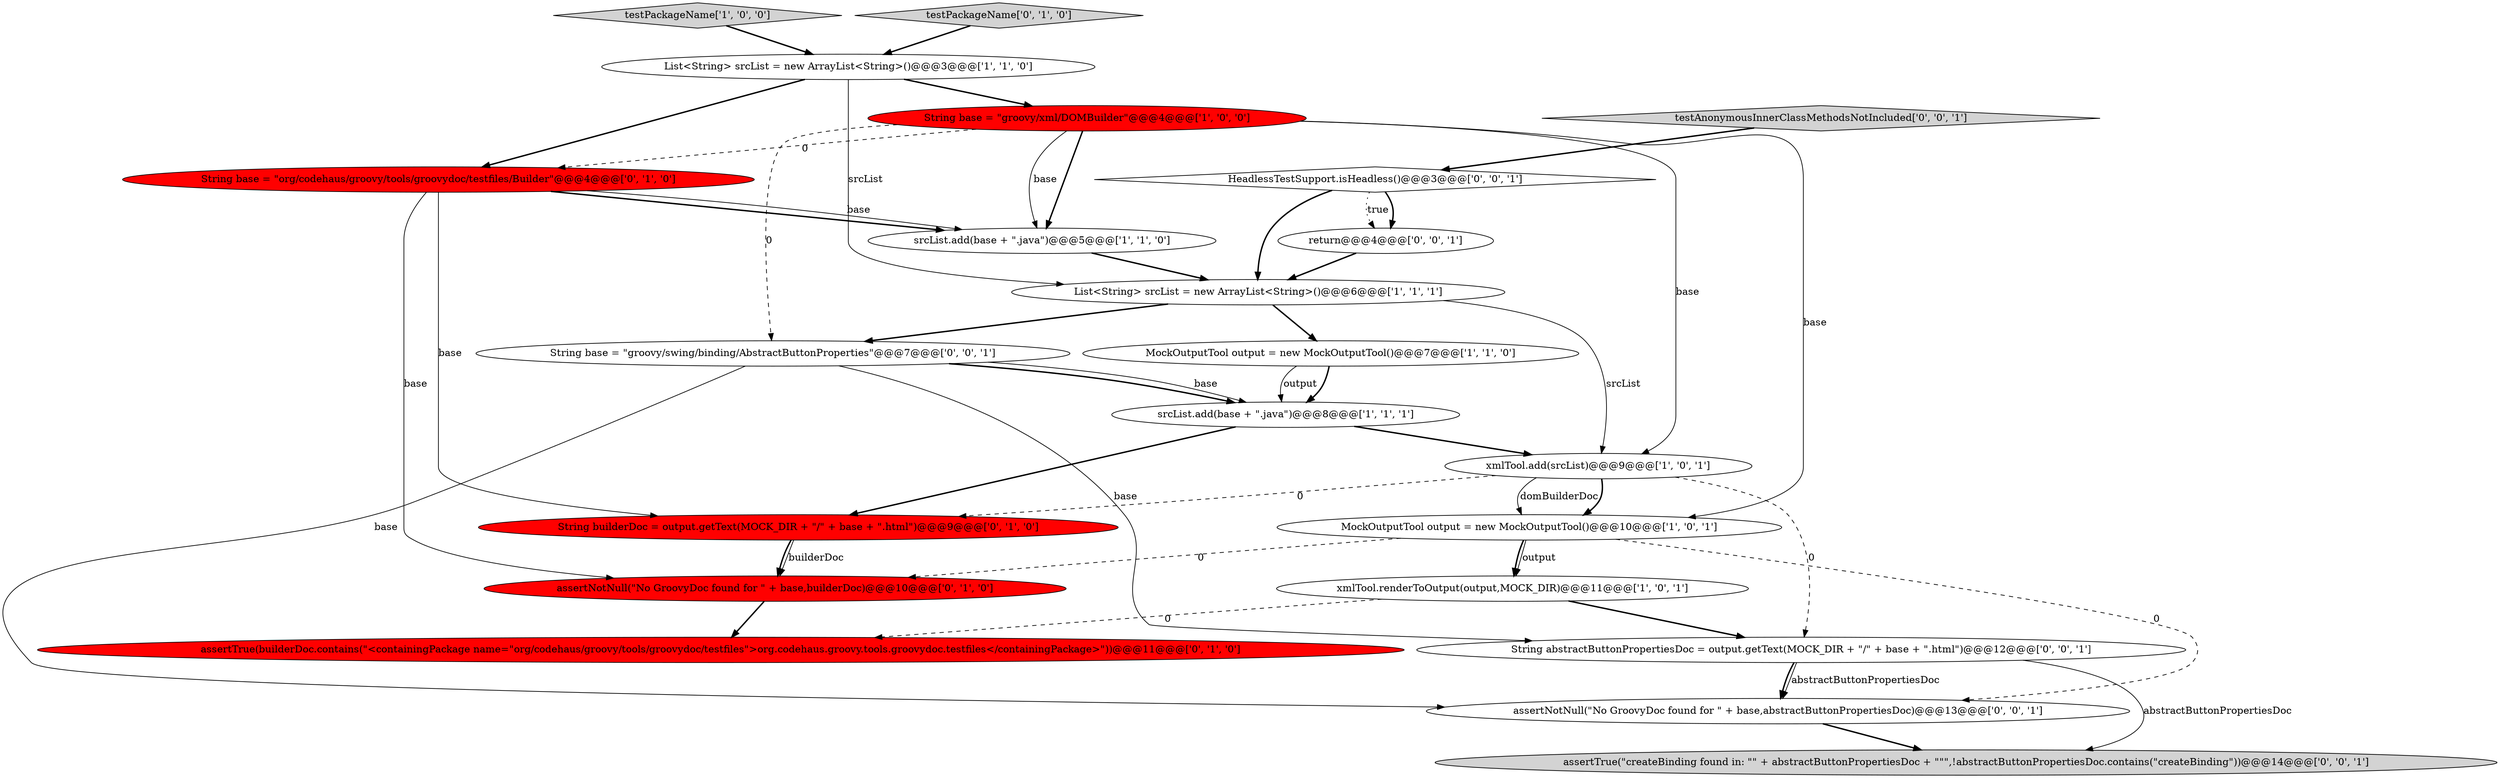 digraph {
15 [style = filled, label = "HeadlessTestSupport.isHeadless()@@@3@@@['0', '0', '1']", fillcolor = white, shape = diamond image = "AAA0AAABBB3BBB"];
11 [style = filled, label = "String base = \"org/codehaus/groovy/tools/groovydoc/testfiles/Builder\"@@@4@@@['0', '1', '0']", fillcolor = red, shape = ellipse image = "AAA1AAABBB2BBB"];
4 [style = filled, label = "List<String> srcList = new ArrayList<String>()@@@6@@@['1', '1', '1']", fillcolor = white, shape = ellipse image = "AAA0AAABBB1BBB"];
7 [style = filled, label = "MockOutputTool output = new MockOutputTool()@@@7@@@['1', '1', '0']", fillcolor = white, shape = ellipse image = "AAA0AAABBB1BBB"];
16 [style = filled, label = "assertNotNull(\"No GroovyDoc found for \" + base,abstractButtonPropertiesDoc)@@@13@@@['0', '0', '1']", fillcolor = white, shape = ellipse image = "AAA0AAABBB3BBB"];
21 [style = filled, label = "return@@@4@@@['0', '0', '1']", fillcolor = white, shape = ellipse image = "AAA0AAABBB3BBB"];
2 [style = filled, label = "String base = \"groovy/xml/DOMBuilder\"@@@4@@@['1', '0', '0']", fillcolor = red, shape = ellipse image = "AAA1AAABBB1BBB"];
6 [style = filled, label = "testPackageName['1', '0', '0']", fillcolor = lightgray, shape = diamond image = "AAA0AAABBB1BBB"];
17 [style = filled, label = "assertTrue(\"createBinding found in: \"\" + abstractButtonPropertiesDoc + \"\"\",!abstractButtonPropertiesDoc.contains(\"createBinding\"))@@@14@@@['0', '0', '1']", fillcolor = lightgray, shape = ellipse image = "AAA0AAABBB3BBB"];
3 [style = filled, label = "srcList.add(base + \".java\")@@@5@@@['1', '1', '0']", fillcolor = white, shape = ellipse image = "AAA0AAABBB1BBB"];
10 [style = filled, label = "testPackageName['0', '1', '0']", fillcolor = lightgray, shape = diamond image = "AAA0AAABBB2BBB"];
19 [style = filled, label = "String base = \"groovy/swing/binding/AbstractButtonProperties\"@@@7@@@['0', '0', '1']", fillcolor = white, shape = ellipse image = "AAA0AAABBB3BBB"];
8 [style = filled, label = "srcList.add(base + \".java\")@@@8@@@['1', '1', '1']", fillcolor = white, shape = ellipse image = "AAA0AAABBB1BBB"];
9 [style = filled, label = "List<String> srcList = new ArrayList<String>()@@@3@@@['1', '1', '0']", fillcolor = white, shape = ellipse image = "AAA0AAABBB1BBB"];
20 [style = filled, label = "testAnonymousInnerClassMethodsNotIncluded['0', '0', '1']", fillcolor = lightgray, shape = diamond image = "AAA0AAABBB3BBB"];
5 [style = filled, label = "xmlTool.renderToOutput(output,MOCK_DIR)@@@11@@@['1', '0', '1']", fillcolor = white, shape = ellipse image = "AAA0AAABBB1BBB"];
14 [style = filled, label = "String builderDoc = output.getText(MOCK_DIR + \"/\" + base + \".html\")@@@9@@@['0', '1', '0']", fillcolor = red, shape = ellipse image = "AAA1AAABBB2BBB"];
0 [style = filled, label = "MockOutputTool output = new MockOutputTool()@@@10@@@['1', '0', '1']", fillcolor = white, shape = ellipse image = "AAA0AAABBB1BBB"];
18 [style = filled, label = "String abstractButtonPropertiesDoc = output.getText(MOCK_DIR + \"/\" + base + \".html\")@@@12@@@['0', '0', '1']", fillcolor = white, shape = ellipse image = "AAA0AAABBB3BBB"];
1 [style = filled, label = "xmlTool.add(srcList)@@@9@@@['1', '0', '1']", fillcolor = white, shape = ellipse image = "AAA0AAABBB1BBB"];
12 [style = filled, label = "assertNotNull(\"No GroovyDoc found for \" + base,builderDoc)@@@10@@@['0', '1', '0']", fillcolor = red, shape = ellipse image = "AAA1AAABBB2BBB"];
13 [style = filled, label = "assertTrue(builderDoc.contains(\"<containingPackage name=\"org/codehaus/groovy/tools/groovydoc/testfiles\">org.codehaus.groovy.tools.groovydoc.testfiles</containingPackage>\"))@@@11@@@['0', '1', '0']", fillcolor = red, shape = ellipse image = "AAA1AAABBB2BBB"];
18->16 [style = solid, label="abstractButtonPropertiesDoc"];
1->0 [style = solid, label="domBuilderDoc"];
5->13 [style = dashed, label="0"];
2->19 [style = dashed, label="0"];
9->11 [style = bold, label=""];
1->14 [style = dashed, label="0"];
9->2 [style = bold, label=""];
15->21 [style = bold, label=""];
18->17 [style = solid, label="abstractButtonPropertiesDoc"];
2->0 [style = solid, label="base"];
2->3 [style = bold, label=""];
14->12 [style = solid, label="builderDoc"];
4->19 [style = bold, label=""];
0->16 [style = dashed, label="0"];
8->14 [style = bold, label=""];
11->12 [style = solid, label="base"];
1->18 [style = dashed, label="0"];
5->18 [style = bold, label=""];
1->0 [style = bold, label=""];
16->17 [style = bold, label=""];
0->12 [style = dashed, label="0"];
15->21 [style = dotted, label="true"];
4->1 [style = solid, label="srcList"];
0->5 [style = solid, label="output"];
7->8 [style = bold, label=""];
3->4 [style = bold, label=""];
19->8 [style = bold, label=""];
4->7 [style = bold, label=""];
2->3 [style = solid, label="base"];
8->1 [style = bold, label=""];
12->13 [style = bold, label=""];
19->8 [style = solid, label="base"];
11->3 [style = bold, label=""];
11->3 [style = solid, label="base"];
14->12 [style = bold, label=""];
15->4 [style = bold, label=""];
9->4 [style = solid, label="srcList"];
2->11 [style = dashed, label="0"];
19->18 [style = solid, label="base"];
10->9 [style = bold, label=""];
19->16 [style = solid, label="base"];
2->1 [style = solid, label="base"];
6->9 [style = bold, label=""];
11->14 [style = solid, label="base"];
7->8 [style = solid, label="output"];
20->15 [style = bold, label=""];
0->5 [style = bold, label=""];
21->4 [style = bold, label=""];
18->16 [style = bold, label=""];
}
